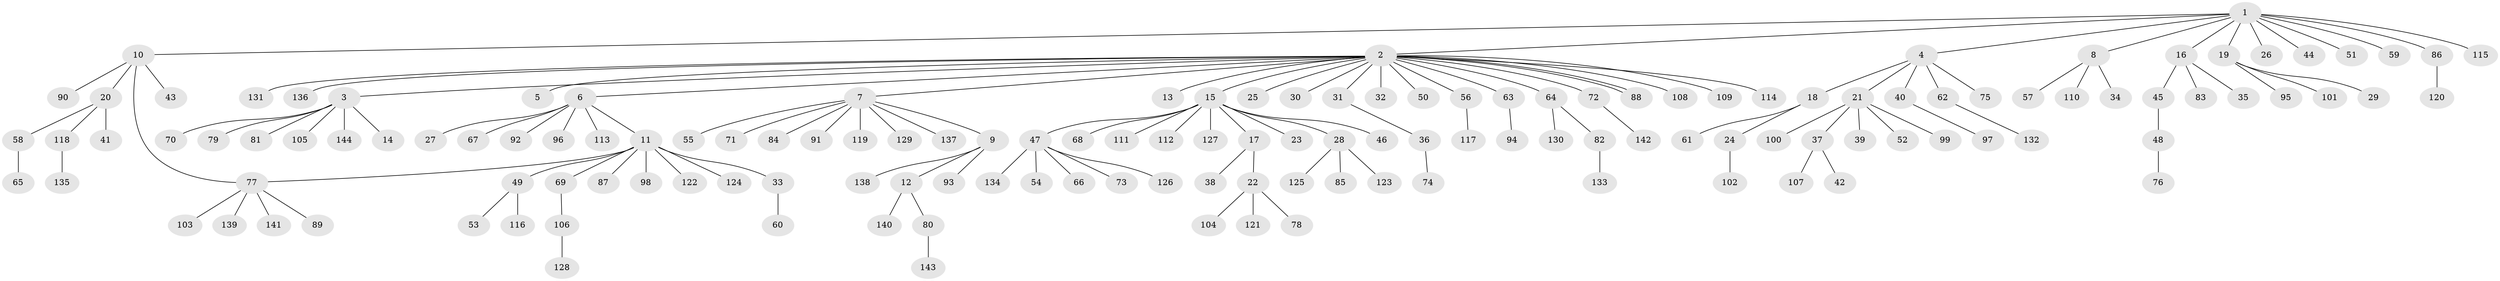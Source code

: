 // coarse degree distribution, {32: 0.017543859649122806, 7: 0.017543859649122806, 6: 0.017543859649122806, 1: 0.7894736842105263, 2: 0.07017543859649122, 3: 0.07017543859649122, 4: 0.017543859649122806}
// Generated by graph-tools (version 1.1) at 2025/18/03/04/25 18:18:15]
// undirected, 144 vertices, 145 edges
graph export_dot {
graph [start="1"]
  node [color=gray90,style=filled];
  1;
  2;
  3;
  4;
  5;
  6;
  7;
  8;
  9;
  10;
  11;
  12;
  13;
  14;
  15;
  16;
  17;
  18;
  19;
  20;
  21;
  22;
  23;
  24;
  25;
  26;
  27;
  28;
  29;
  30;
  31;
  32;
  33;
  34;
  35;
  36;
  37;
  38;
  39;
  40;
  41;
  42;
  43;
  44;
  45;
  46;
  47;
  48;
  49;
  50;
  51;
  52;
  53;
  54;
  55;
  56;
  57;
  58;
  59;
  60;
  61;
  62;
  63;
  64;
  65;
  66;
  67;
  68;
  69;
  70;
  71;
  72;
  73;
  74;
  75;
  76;
  77;
  78;
  79;
  80;
  81;
  82;
  83;
  84;
  85;
  86;
  87;
  88;
  89;
  90;
  91;
  92;
  93;
  94;
  95;
  96;
  97;
  98;
  99;
  100;
  101;
  102;
  103;
  104;
  105;
  106;
  107;
  108;
  109;
  110;
  111;
  112;
  113;
  114;
  115;
  116;
  117;
  118;
  119;
  120;
  121;
  122;
  123;
  124;
  125;
  126;
  127;
  128;
  129;
  130;
  131;
  132;
  133;
  134;
  135;
  136;
  137;
  138;
  139;
  140;
  141;
  142;
  143;
  144;
  1 -- 2;
  1 -- 4;
  1 -- 8;
  1 -- 10;
  1 -- 16;
  1 -- 19;
  1 -- 26;
  1 -- 44;
  1 -- 51;
  1 -- 59;
  1 -- 86;
  1 -- 115;
  2 -- 3;
  2 -- 5;
  2 -- 6;
  2 -- 7;
  2 -- 13;
  2 -- 15;
  2 -- 25;
  2 -- 30;
  2 -- 31;
  2 -- 32;
  2 -- 50;
  2 -- 56;
  2 -- 63;
  2 -- 64;
  2 -- 72;
  2 -- 88;
  2 -- 88;
  2 -- 108;
  2 -- 109;
  2 -- 114;
  2 -- 131;
  2 -- 136;
  3 -- 14;
  3 -- 70;
  3 -- 79;
  3 -- 81;
  3 -- 105;
  3 -- 144;
  4 -- 18;
  4 -- 21;
  4 -- 40;
  4 -- 62;
  4 -- 75;
  6 -- 11;
  6 -- 27;
  6 -- 67;
  6 -- 92;
  6 -- 96;
  6 -- 113;
  7 -- 9;
  7 -- 55;
  7 -- 71;
  7 -- 84;
  7 -- 91;
  7 -- 119;
  7 -- 129;
  7 -- 137;
  8 -- 34;
  8 -- 57;
  8 -- 110;
  9 -- 12;
  9 -- 93;
  9 -- 138;
  10 -- 20;
  10 -- 43;
  10 -- 77;
  10 -- 90;
  11 -- 33;
  11 -- 49;
  11 -- 69;
  11 -- 77;
  11 -- 87;
  11 -- 98;
  11 -- 122;
  11 -- 124;
  12 -- 80;
  12 -- 140;
  15 -- 17;
  15 -- 23;
  15 -- 28;
  15 -- 46;
  15 -- 47;
  15 -- 68;
  15 -- 111;
  15 -- 112;
  15 -- 127;
  16 -- 35;
  16 -- 45;
  16 -- 83;
  17 -- 22;
  17 -- 38;
  18 -- 24;
  18 -- 61;
  19 -- 29;
  19 -- 95;
  19 -- 101;
  20 -- 41;
  20 -- 58;
  20 -- 118;
  21 -- 37;
  21 -- 39;
  21 -- 52;
  21 -- 99;
  21 -- 100;
  22 -- 78;
  22 -- 104;
  22 -- 121;
  24 -- 102;
  28 -- 85;
  28 -- 123;
  28 -- 125;
  31 -- 36;
  33 -- 60;
  36 -- 74;
  37 -- 42;
  37 -- 107;
  40 -- 97;
  45 -- 48;
  47 -- 54;
  47 -- 66;
  47 -- 73;
  47 -- 126;
  47 -- 134;
  48 -- 76;
  49 -- 53;
  49 -- 116;
  56 -- 117;
  58 -- 65;
  62 -- 132;
  63 -- 94;
  64 -- 82;
  64 -- 130;
  69 -- 106;
  72 -- 142;
  77 -- 89;
  77 -- 103;
  77 -- 139;
  77 -- 141;
  80 -- 143;
  82 -- 133;
  86 -- 120;
  106 -- 128;
  118 -- 135;
}
